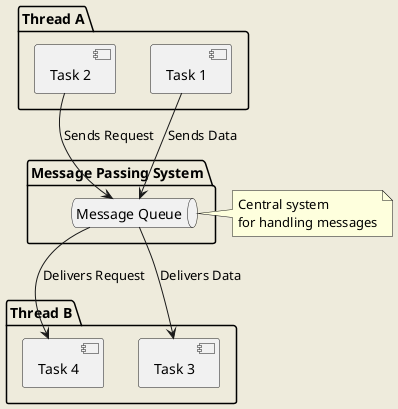 @startuml
skinparam backgroundColor #EEEBDC

package "Thread A" {
    [Task 1]
    [Task 2]
}

package "Message Passing System" {
    queue "Message Queue"
}

package "Thread B" {
    [Task 3]
    [Task 4]
}

[Task 1] -down-> "Message Queue" : Sends Data
"Message Queue" -down-> [Task 3] : Delivers Data

[Task 2] -right-> "Message Queue" : Sends Request
"Message Queue" -right-> [Task 4] : Delivers Request

note right of "Message Queue" : Central system \nfor handling messages
@enduml
